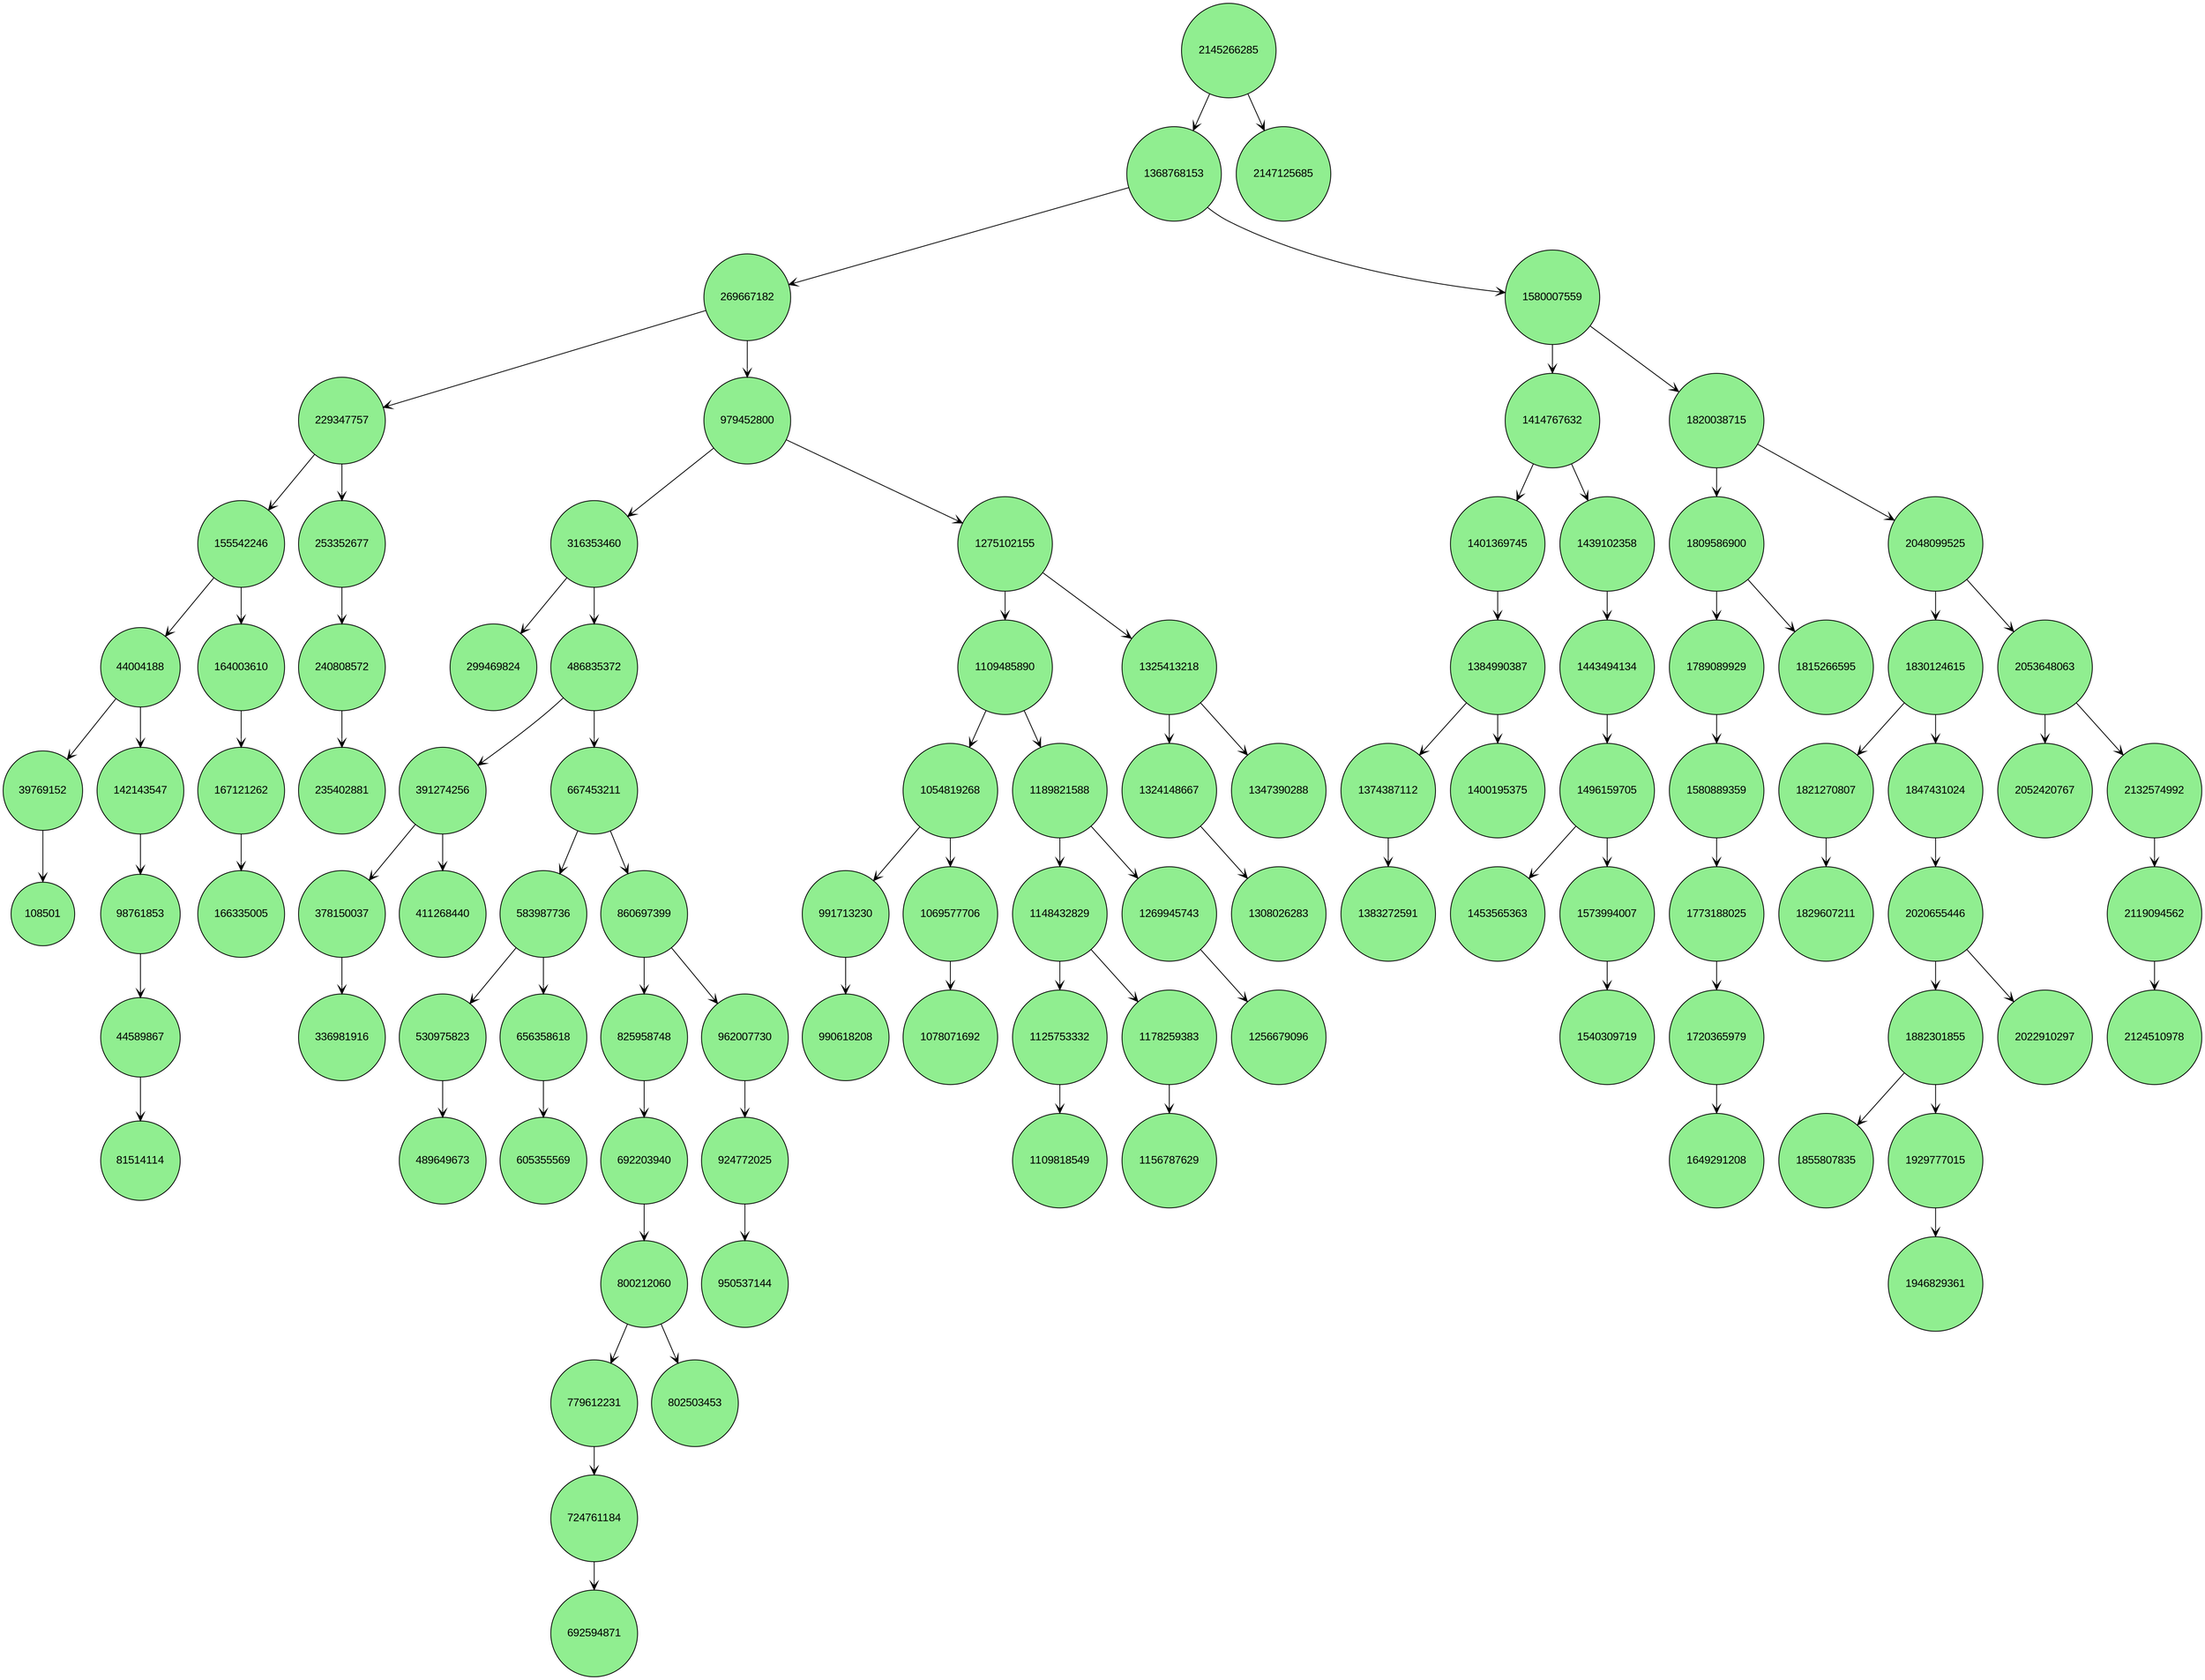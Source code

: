 digraph BinaryTree {
    node [shape=circle, style=filled, fillcolor=lightgreen, fontname="Arial"];
    edge [arrowhead=vee, color=lightbrown];
    node2145266285 [label="2145266285"];
    node1368768153 [label="1368768153"];
    node2145266285 -> node1368768153;
    node269667182 [label="269667182"];
    node1368768153 -> node269667182;
    node229347757 [label="229347757"];
    node269667182 -> node229347757;
    node155542246 [label="155542246"];
    node229347757 -> node155542246;
    node44004188 [label="44004188"];
    node155542246 -> node44004188;
    node39769152 [label="39769152"];
    node44004188 -> node39769152;
    node108501 [label="108501"];
    node39769152 -> node108501;
    node142143547 [label="142143547"];
    node44004188 -> node142143547;
    node98761853 [label="98761853"];
    node142143547 -> node98761853;
    node44589867 [label="44589867"];
    node98761853 -> node44589867;
    node81514114 [label="81514114"];
    node44589867 -> node81514114;
    node164003610 [label="164003610"];
    node155542246 -> node164003610;
    node167121262 [label="167121262"];
    node164003610 -> node167121262;
    node166335005 [label="166335005"];
    node167121262 -> node166335005;
    node253352677 [label="253352677"];
    node229347757 -> node253352677;
    node240808572 [label="240808572"];
    node253352677 -> node240808572;
    node235402881 [label="235402881"];
    node240808572 -> node235402881;
    node979452800 [label="979452800"];
    node269667182 -> node979452800;
    node316353460 [label="316353460"];
    node979452800 -> node316353460;
    node299469824 [label="299469824"];
    node316353460 -> node299469824;
    node486835372 [label="486835372"];
    node316353460 -> node486835372;
    node391274256 [label="391274256"];
    node486835372 -> node391274256;
    node378150037 [label="378150037"];
    node391274256 -> node378150037;
    node336981916 [label="336981916"];
    node378150037 -> node336981916;
    node411268440 [label="411268440"];
    node391274256 -> node411268440;
    node667453211 [label="667453211"];
    node486835372 -> node667453211;
    node583987736 [label="583987736"];
    node667453211 -> node583987736;
    node530975823 [label="530975823"];
    node583987736 -> node530975823;
    node489649673 [label="489649673"];
    node530975823 -> node489649673;
    node656358618 [label="656358618"];
    node583987736 -> node656358618;
    node605355569 [label="605355569"];
    node656358618 -> node605355569;
    node860697399 [label="860697399"];
    node667453211 -> node860697399;
    node825958748 [label="825958748"];
    node860697399 -> node825958748;
    node692203940 [label="692203940"];
    node825958748 -> node692203940;
    node800212060 [label="800212060"];
    node692203940 -> node800212060;
    node779612231 [label="779612231"];
    node800212060 -> node779612231;
    node724761184 [label="724761184"];
    node779612231 -> node724761184;
    node692594871 [label="692594871"];
    node724761184 -> node692594871;
    node802503453 [label="802503453"];
    node800212060 -> node802503453;
    node962007730 [label="962007730"];
    node860697399 -> node962007730;
    node924772025 [label="924772025"];
    node962007730 -> node924772025;
    node950537144 [label="950537144"];
    node924772025 -> node950537144;
    node1275102155 [label="1275102155"];
    node979452800 -> node1275102155;
    node1109485890 [label="1109485890"];
    node1275102155 -> node1109485890;
    node1054819268 [label="1054819268"];
    node1109485890 -> node1054819268;
    node991713230 [label="991713230"];
    node1054819268 -> node991713230;
    node990618208 [label="990618208"];
    node991713230 -> node990618208;
    node1069577706 [label="1069577706"];
    node1054819268 -> node1069577706;
    node1078071692 [label="1078071692"];
    node1069577706 -> node1078071692;
    node1189821588 [label="1189821588"];
    node1109485890 -> node1189821588;
    node1148432829 [label="1148432829"];
    node1189821588 -> node1148432829;
    node1125753332 [label="1125753332"];
    node1148432829 -> node1125753332;
    node1109818549 [label="1109818549"];
    node1125753332 -> node1109818549;
    node1178259383 [label="1178259383"];
    node1148432829 -> node1178259383;
    node1156787629 [label="1156787629"];
    node1178259383 -> node1156787629;
    node1269945743 [label="1269945743"];
    node1189821588 -> node1269945743;
    node1256679096 [label="1256679096"];
    node1269945743 -> node1256679096;
    node1325413218 [label="1325413218"];
    node1275102155 -> node1325413218;
    node1324148667 [label="1324148667"];
    node1325413218 -> node1324148667;
    node1308026283 [label="1308026283"];
    node1324148667 -> node1308026283;
    node1347390288 [label="1347390288"];
    node1325413218 -> node1347390288;
    node1580007559 [label="1580007559"];
    node1368768153 -> node1580007559;
    node1414767632 [label="1414767632"];
    node1580007559 -> node1414767632;
    node1401369745 [label="1401369745"];
    node1414767632 -> node1401369745;
    node1384990387 [label="1384990387"];
    node1401369745 -> node1384990387;
    node1374387112 [label="1374387112"];
    node1384990387 -> node1374387112;
    node1383272591 [label="1383272591"];
    node1374387112 -> node1383272591;
    node1400195375 [label="1400195375"];
    node1384990387 -> node1400195375;
    node1439102358 [label="1439102358"];
    node1414767632 -> node1439102358;
    node1443494134 [label="1443494134"];
    node1439102358 -> node1443494134;
    node1496159705 [label="1496159705"];
    node1443494134 -> node1496159705;
    node1453565363 [label="1453565363"];
    node1496159705 -> node1453565363;
    node1573994007 [label="1573994007"];
    node1496159705 -> node1573994007;
    node1540309719 [label="1540309719"];
    node1573994007 -> node1540309719;
    node1820038715 [label="1820038715"];
    node1580007559 -> node1820038715;
    node1809586900 [label="1809586900"];
    node1820038715 -> node1809586900;
    node1789089929 [label="1789089929"];
    node1809586900 -> node1789089929;
    node1580889359 [label="1580889359"];
    node1789089929 -> node1580889359;
    node1773188025 [label="1773188025"];
    node1580889359 -> node1773188025;
    node1720365979 [label="1720365979"];
    node1773188025 -> node1720365979;
    node1649291208 [label="1649291208"];
    node1720365979 -> node1649291208;
    node1815266595 [label="1815266595"];
    node1809586900 -> node1815266595;
    node2048099525 [label="2048099525"];
    node1820038715 -> node2048099525;
    node1830124615 [label="1830124615"];
    node2048099525 -> node1830124615;
    node1821270807 [label="1821270807"];
    node1830124615 -> node1821270807;
    node1829607211 [label="1829607211"];
    node1821270807 -> node1829607211;
    node1847431024 [label="1847431024"];
    node1830124615 -> node1847431024;
    node2020655446 [label="2020655446"];
    node1847431024 -> node2020655446;
    node1882301855 [label="1882301855"];
    node2020655446 -> node1882301855;
    node1855807835 [label="1855807835"];
    node1882301855 -> node1855807835;
    node1929777015 [label="1929777015"];
    node1882301855 -> node1929777015;
    node1946829361 [label="1946829361"];
    node1929777015 -> node1946829361;
    node2022910297 [label="2022910297"];
    node2020655446 -> node2022910297;
    node2053648063 [label="2053648063"];
    node2048099525 -> node2053648063;
    node2052420767 [label="2052420767"];
    node2053648063 -> node2052420767;
    node2132574992 [label="2132574992"];
    node2053648063 -> node2132574992;
    node2119094562 [label="2119094562"];
    node2132574992 -> node2119094562;
    node2124510978 [label="2124510978"];
    node2119094562 -> node2124510978;
    node2147125685 [label="2147125685"];
    node2145266285 -> node2147125685;
}
